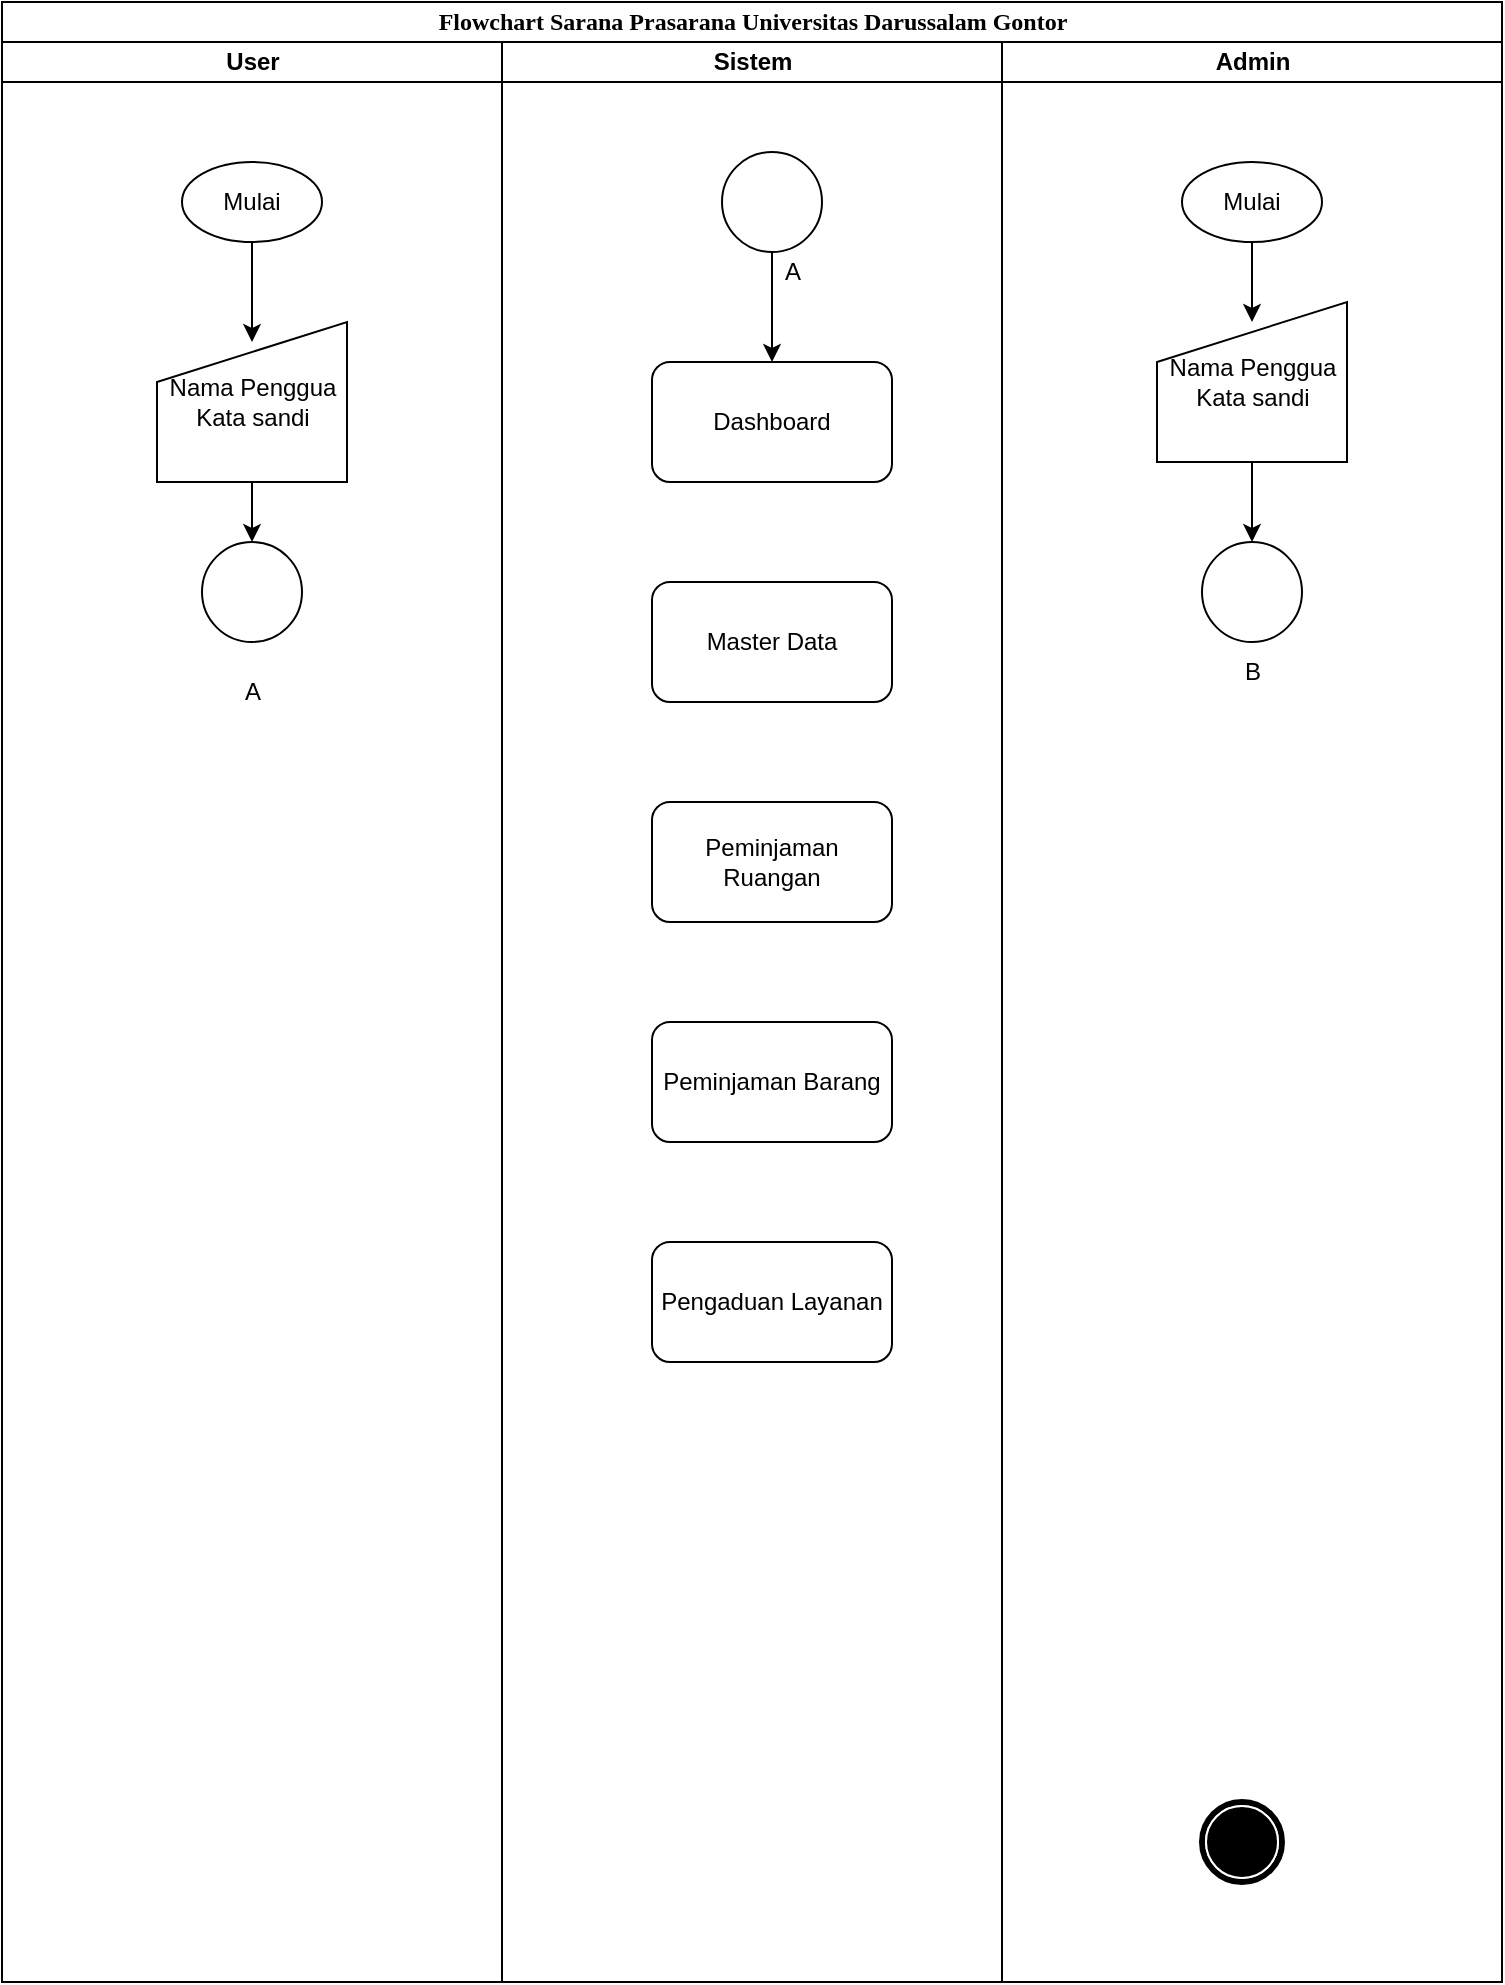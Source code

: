 <mxfile version="21.6.1" type="github">
  <diagram name="Page-1" id="0783ab3e-0a74-02c8-0abd-f7b4e66b4bec">
    <mxGraphModel dx="857" dy="715" grid="1" gridSize="10" guides="1" tooltips="1" connect="1" arrows="1" fold="1" page="1" pageScale="1" pageWidth="850" pageHeight="1100" background="none" math="0" shadow="0">
      <root>
        <mxCell id="0" />
        <mxCell id="1" parent="0" />
        <mxCell id="1c1d494c118603dd-1" value="Flowchart Sarana Prasarana Universitas Darussalam Gontor" style="swimlane;html=1;childLayout=stackLayout;startSize=20;rounded=0;shadow=0;comic=0;labelBackgroundColor=none;strokeWidth=1;fontFamily=Verdana;fontSize=12;align=center;" parent="1" vertex="1">
          <mxGeometry x="40" y="20" width="750" height="990" as="geometry" />
        </mxCell>
        <mxCell id="1c1d494c118603dd-2" value="User" style="swimlane;html=1;startSize=20;" parent="1c1d494c118603dd-1" vertex="1">
          <mxGeometry y="20" width="250" height="970" as="geometry" />
        </mxCell>
        <mxCell id="-2BuD01865Z-Pr5tow9H-8" style="edgeStyle=orthogonalEdgeStyle;rounded=0;orthogonalLoop=1;jettySize=auto;html=1;entryX=0.5;entryY=0;entryDx=0;entryDy=0;" edge="1" parent="1c1d494c118603dd-2" source="-2BuD01865Z-Pr5tow9H-1">
          <mxGeometry relative="1" as="geometry">
            <mxPoint x="125" y="150" as="targetPoint" />
          </mxGeometry>
        </mxCell>
        <mxCell id="-2BuD01865Z-Pr5tow9H-1" value="Mulai" style="ellipse;whiteSpace=wrap;html=1;" vertex="1" parent="1c1d494c118603dd-2">
          <mxGeometry x="90" y="60" width="70" height="40" as="geometry" />
        </mxCell>
        <mxCell id="-2BuD01865Z-Pr5tow9H-10" style="edgeStyle=orthogonalEdgeStyle;rounded=0;orthogonalLoop=1;jettySize=auto;html=1;entryX=0.5;entryY=0;entryDx=0;entryDy=0;" edge="1" parent="1c1d494c118603dd-2" source="-2BuD01865Z-Pr5tow9H-4" target="-2BuD01865Z-Pr5tow9H-7">
          <mxGeometry relative="1" as="geometry" />
        </mxCell>
        <mxCell id="-2BuD01865Z-Pr5tow9H-4" value="Nama Penggua&lt;br&gt;Kata sandi" style="shape=manualInput;whiteSpace=wrap;html=1;" vertex="1" parent="1c1d494c118603dd-2">
          <mxGeometry x="77.5" y="140" width="95" height="80" as="geometry" />
        </mxCell>
        <mxCell id="-2BuD01865Z-Pr5tow9H-5" style="edgeStyle=orthogonalEdgeStyle;rounded=0;orthogonalLoop=1;jettySize=auto;html=1;exitX=0.5;exitY=1;exitDx=0;exitDy=0;" edge="1" parent="1c1d494c118603dd-2">
          <mxGeometry relative="1" as="geometry">
            <mxPoint x="125" y="210" as="sourcePoint" />
            <mxPoint x="125" y="210" as="targetPoint" />
          </mxGeometry>
        </mxCell>
        <mxCell id="-2BuD01865Z-Pr5tow9H-7" value="" style="ellipse;whiteSpace=wrap;html=1;aspect=fixed;" vertex="1" parent="1c1d494c118603dd-2">
          <mxGeometry x="100" y="250" width="50" height="50" as="geometry" />
        </mxCell>
        <mxCell id="-2BuD01865Z-Pr5tow9H-11" value="A" style="text;html=1;align=center;verticalAlign=middle;resizable=0;points=[];autosize=1;strokeColor=none;fillColor=none;" vertex="1" parent="1c1d494c118603dd-2">
          <mxGeometry x="110" y="310" width="30" height="30" as="geometry" />
        </mxCell>
        <mxCell id="1c1d494c118603dd-3" value="Sistem" style="swimlane;html=1;startSize=20;" parent="1c1d494c118603dd-1" vertex="1">
          <mxGeometry x="250" y="20" width="250" height="970" as="geometry" />
        </mxCell>
        <mxCell id="-2BuD01865Z-Pr5tow9H-56" style="edgeStyle=orthogonalEdgeStyle;rounded=0;orthogonalLoop=1;jettySize=auto;html=1;entryX=0.5;entryY=0;entryDx=0;entryDy=0;" edge="1" parent="1c1d494c118603dd-3" source="-2BuD01865Z-Pr5tow9H-24" target="-2BuD01865Z-Pr5tow9H-27">
          <mxGeometry relative="1" as="geometry" />
        </mxCell>
        <mxCell id="-2BuD01865Z-Pr5tow9H-24" value="" style="ellipse;whiteSpace=wrap;html=1;aspect=fixed;" vertex="1" parent="1c1d494c118603dd-3">
          <mxGeometry x="110" y="55" width="50" height="50" as="geometry" />
        </mxCell>
        <mxCell id="-2BuD01865Z-Pr5tow9H-25" value="A" style="text;html=1;align=center;verticalAlign=middle;resizable=0;points=[];autosize=1;strokeColor=none;fillColor=none;" vertex="1" parent="1c1d494c118603dd-3">
          <mxGeometry x="130" y="100" width="30" height="30" as="geometry" />
        </mxCell>
        <mxCell id="-2BuD01865Z-Pr5tow9H-27" value="Dashboard" style="rounded=1;whiteSpace=wrap;html=1;" vertex="1" parent="1c1d494c118603dd-3">
          <mxGeometry x="75" y="160" width="120" height="60" as="geometry" />
        </mxCell>
        <mxCell id="-2BuD01865Z-Pr5tow9H-46" value="Master Data" style="rounded=1;whiteSpace=wrap;html=1;" vertex="1" parent="1c1d494c118603dd-3">
          <mxGeometry x="75" y="270" width="120" height="60" as="geometry" />
        </mxCell>
        <mxCell id="-2BuD01865Z-Pr5tow9H-47" value="Peminjaman Ruangan" style="rounded=1;whiteSpace=wrap;html=1;" vertex="1" parent="1c1d494c118603dd-3">
          <mxGeometry x="75" y="380" width="120" height="60" as="geometry" />
        </mxCell>
        <mxCell id="-2BuD01865Z-Pr5tow9H-48" value="Peminjaman Barang" style="rounded=1;whiteSpace=wrap;html=1;" vertex="1" parent="1c1d494c118603dd-3">
          <mxGeometry x="75" y="490" width="120" height="60" as="geometry" />
        </mxCell>
        <mxCell id="-2BuD01865Z-Pr5tow9H-49" value="Pengaduan Layanan" style="rounded=1;whiteSpace=wrap;html=1;" vertex="1" parent="1c1d494c118603dd-3">
          <mxGeometry x="75" y="600" width="120" height="60" as="geometry" />
        </mxCell>
        <mxCell id="1c1d494c118603dd-4" value="Admin" style="swimlane;html=1;startSize=20;" parent="1c1d494c118603dd-1" vertex="1">
          <mxGeometry x="500" y="20" width="250" height="970" as="geometry" />
        </mxCell>
        <mxCell id="60571a20871a0731-5" value="" style="shape=mxgraph.bpmn.shape;html=1;verticalLabelPosition=bottom;labelBackgroundColor=#ffffff;verticalAlign=top;perimeter=ellipsePerimeter;outline=end;symbol=terminate;rounded=0;shadow=0;comic=0;strokeWidth=1;fontFamily=Verdana;fontSize=12;align=center;" parent="1c1d494c118603dd-4" vertex="1">
          <mxGeometry x="100" y="880" width="40" height="40" as="geometry" />
        </mxCell>
        <mxCell id="-2BuD01865Z-Pr5tow9H-53" style="edgeStyle=orthogonalEdgeStyle;rounded=0;orthogonalLoop=1;jettySize=auto;html=1;entryX=0.5;entryY=0.125;entryDx=0;entryDy=0;entryPerimeter=0;" edge="1" parent="1c1d494c118603dd-4" source="-2BuD01865Z-Pr5tow9H-50" target="-2BuD01865Z-Pr5tow9H-51">
          <mxGeometry relative="1" as="geometry" />
        </mxCell>
        <mxCell id="-2BuD01865Z-Pr5tow9H-50" value="Mulai" style="ellipse;whiteSpace=wrap;html=1;" vertex="1" parent="1c1d494c118603dd-4">
          <mxGeometry x="90" y="60" width="70" height="40" as="geometry" />
        </mxCell>
        <mxCell id="-2BuD01865Z-Pr5tow9H-54" style="edgeStyle=orthogonalEdgeStyle;rounded=0;orthogonalLoop=1;jettySize=auto;html=1;entryX=0.5;entryY=0;entryDx=0;entryDy=0;" edge="1" parent="1c1d494c118603dd-4" source="-2BuD01865Z-Pr5tow9H-51" target="-2BuD01865Z-Pr5tow9H-52">
          <mxGeometry relative="1" as="geometry" />
        </mxCell>
        <mxCell id="-2BuD01865Z-Pr5tow9H-51" value="Nama Penggua&lt;br&gt;Kata sandi" style="shape=manualInput;whiteSpace=wrap;html=1;" vertex="1" parent="1c1d494c118603dd-4">
          <mxGeometry x="77.5" y="130" width="95" height="80" as="geometry" />
        </mxCell>
        <mxCell id="-2BuD01865Z-Pr5tow9H-52" value="" style="ellipse;whiteSpace=wrap;html=1;aspect=fixed;" vertex="1" parent="1c1d494c118603dd-4">
          <mxGeometry x="100" y="250" width="50" height="50" as="geometry" />
        </mxCell>
        <mxCell id="-2BuD01865Z-Pr5tow9H-55" value="B" style="text;html=1;align=center;verticalAlign=middle;resizable=0;points=[];autosize=1;strokeColor=none;fillColor=none;" vertex="1" parent="1c1d494c118603dd-4">
          <mxGeometry x="110" y="300" width="30" height="30" as="geometry" />
        </mxCell>
      </root>
    </mxGraphModel>
  </diagram>
</mxfile>
